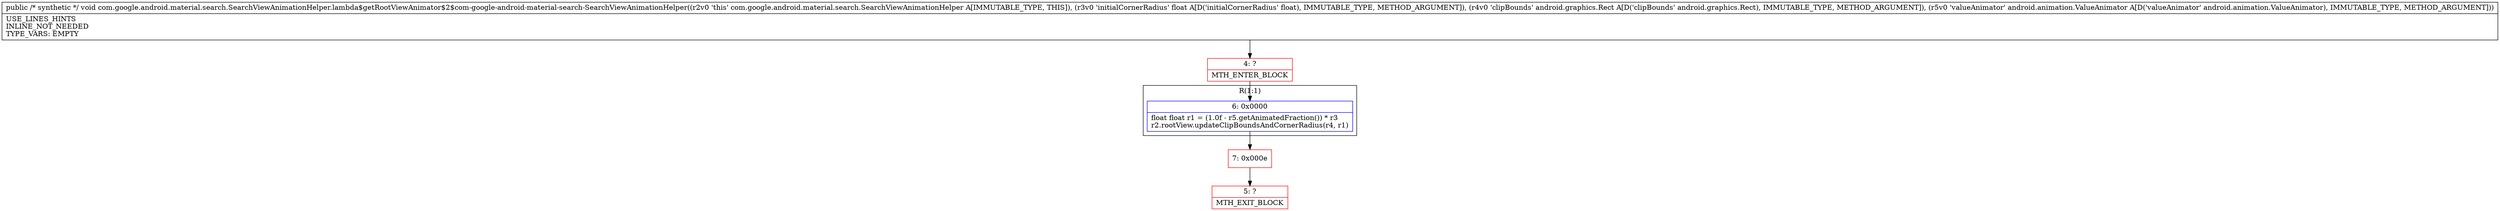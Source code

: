 digraph "CFG forcom.google.android.material.search.SearchViewAnimationHelper.lambda$getRootViewAnimator$2$com\-google\-android\-material\-search\-SearchViewAnimationHelper(FLandroid\/graphics\/Rect;Landroid\/animation\/ValueAnimator;)V" {
subgraph cluster_Region_1352045003 {
label = "R(1:1)";
node [shape=record,color=blue];
Node_6 [shape=record,label="{6\:\ 0x0000|float float r1 = (1.0f \- r5.getAnimatedFraction()) * r3\lr2.rootView.updateClipBoundsAndCornerRadius(r4, r1)\l}"];
}
Node_4 [shape=record,color=red,label="{4\:\ ?|MTH_ENTER_BLOCK\l}"];
Node_7 [shape=record,color=red,label="{7\:\ 0x000e}"];
Node_5 [shape=record,color=red,label="{5\:\ ?|MTH_EXIT_BLOCK\l}"];
MethodNode[shape=record,label="{public \/* synthetic *\/ void com.google.android.material.search.SearchViewAnimationHelper.lambda$getRootViewAnimator$2$com\-google\-android\-material\-search\-SearchViewAnimationHelper((r2v0 'this' com.google.android.material.search.SearchViewAnimationHelper A[IMMUTABLE_TYPE, THIS]), (r3v0 'initialCornerRadius' float A[D('initialCornerRadius' float), IMMUTABLE_TYPE, METHOD_ARGUMENT]), (r4v0 'clipBounds' android.graphics.Rect A[D('clipBounds' android.graphics.Rect), IMMUTABLE_TYPE, METHOD_ARGUMENT]), (r5v0 'valueAnimator' android.animation.ValueAnimator A[D('valueAnimator' android.animation.ValueAnimator), IMMUTABLE_TYPE, METHOD_ARGUMENT]))  | USE_LINES_HINTS\lINLINE_NOT_NEEDED\lTYPE_VARS: EMPTY\l}"];
MethodNode -> Node_4;Node_6 -> Node_7;
Node_4 -> Node_6;
Node_7 -> Node_5;
}

